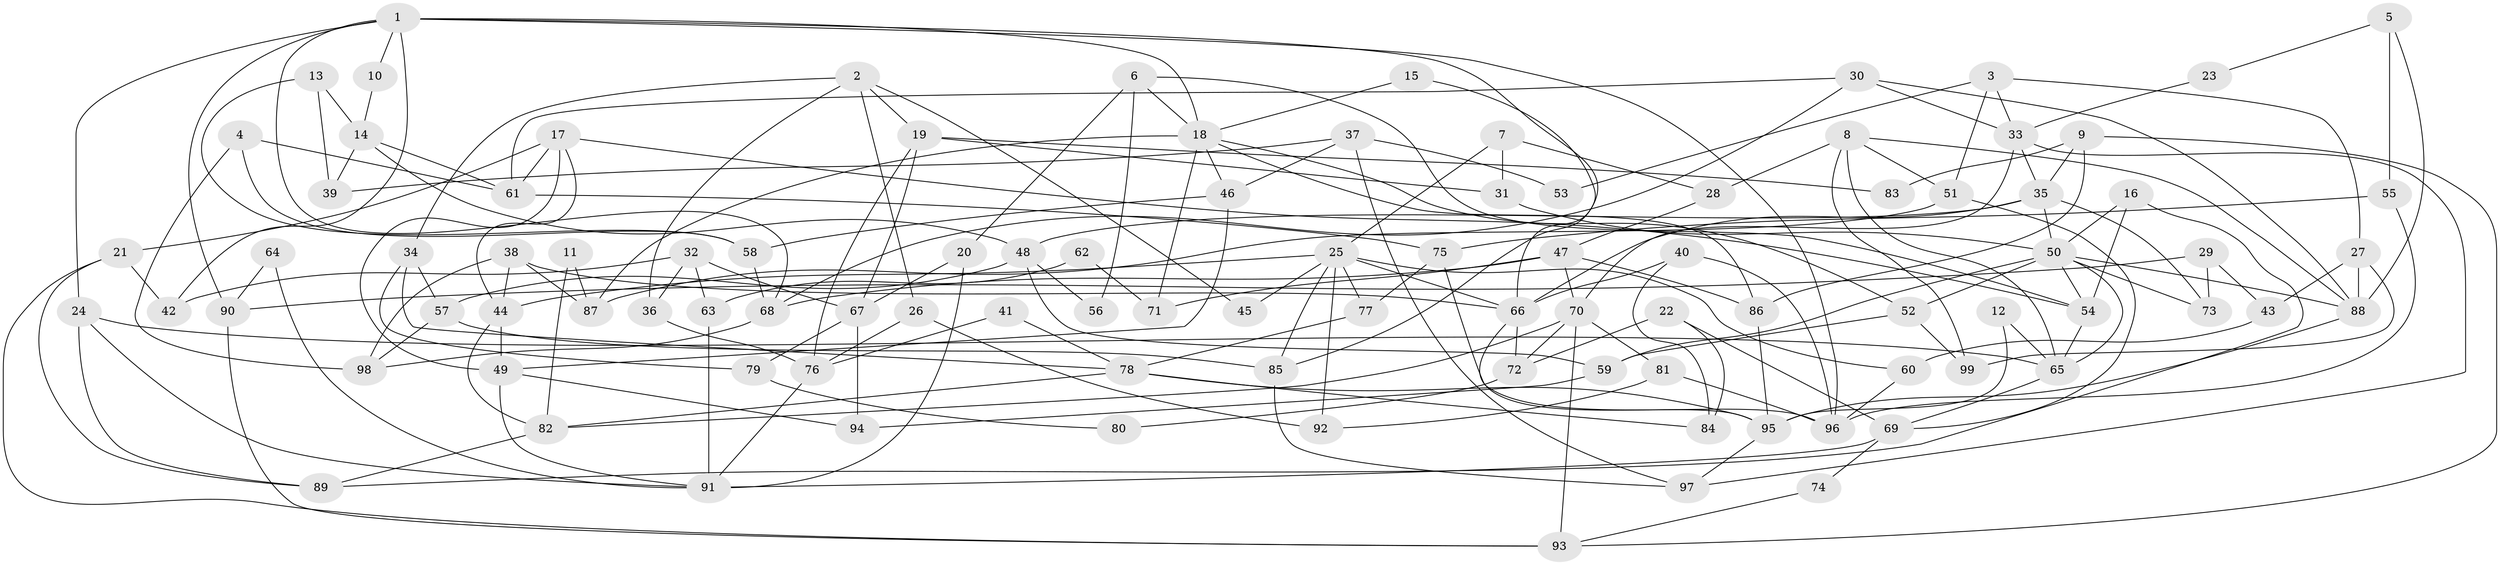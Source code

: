 // coarse degree distribution, {10: 0.04081632653061224, 8: 0.10204081632653061, 4: 0.1836734693877551, 7: 0.10204081632653061, 3: 0.16326530612244897, 9: 0.061224489795918366, 2: 0.08163265306122448, 5: 0.10204081632653061, 6: 0.12244897959183673, 17: 0.02040816326530612, 12: 0.02040816326530612}
// Generated by graph-tools (version 1.1) at 2025/18/03/04/25 18:18:48]
// undirected, 99 vertices, 198 edges
graph export_dot {
graph [start="1"]
  node [color=gray90,style=filled];
  1;
  2;
  3;
  4;
  5;
  6;
  7;
  8;
  9;
  10;
  11;
  12;
  13;
  14;
  15;
  16;
  17;
  18;
  19;
  20;
  21;
  22;
  23;
  24;
  25;
  26;
  27;
  28;
  29;
  30;
  31;
  32;
  33;
  34;
  35;
  36;
  37;
  38;
  39;
  40;
  41;
  42;
  43;
  44;
  45;
  46;
  47;
  48;
  49;
  50;
  51;
  52;
  53;
  54;
  55;
  56;
  57;
  58;
  59;
  60;
  61;
  62;
  63;
  64;
  65;
  66;
  67;
  68;
  69;
  70;
  71;
  72;
  73;
  74;
  75;
  76;
  77;
  78;
  79;
  80;
  81;
  82;
  83;
  84;
  85;
  86;
  87;
  88;
  89;
  90;
  91;
  92;
  93;
  94;
  95;
  96;
  97;
  98;
  99;
  1 -- 85;
  1 -- 24;
  1 -- 10;
  1 -- 18;
  1 -- 42;
  1 -- 68;
  1 -- 90;
  1 -- 96;
  2 -- 34;
  2 -- 26;
  2 -- 19;
  2 -- 36;
  2 -- 45;
  3 -- 33;
  3 -- 51;
  3 -- 27;
  3 -- 53;
  4 -- 61;
  4 -- 98;
  4 -- 58;
  5 -- 88;
  5 -- 55;
  5 -- 23;
  6 -- 18;
  6 -- 54;
  6 -- 20;
  6 -- 56;
  7 -- 25;
  7 -- 31;
  7 -- 28;
  8 -- 65;
  8 -- 99;
  8 -- 28;
  8 -- 51;
  8 -- 88;
  9 -- 35;
  9 -- 86;
  9 -- 83;
  9 -- 93;
  10 -- 14;
  11 -- 82;
  11 -- 87;
  12 -- 95;
  12 -- 65;
  13 -- 58;
  13 -- 39;
  13 -- 14;
  14 -- 61;
  14 -- 39;
  14 -- 48;
  15 -- 18;
  15 -- 66;
  16 -- 50;
  16 -- 89;
  16 -- 54;
  17 -- 44;
  17 -- 54;
  17 -- 21;
  17 -- 49;
  17 -- 61;
  18 -- 86;
  18 -- 46;
  18 -- 52;
  18 -- 71;
  18 -- 87;
  19 -- 67;
  19 -- 31;
  19 -- 76;
  19 -- 83;
  20 -- 91;
  20 -- 67;
  21 -- 42;
  21 -- 89;
  21 -- 93;
  22 -- 72;
  22 -- 69;
  22 -- 84;
  23 -- 33;
  24 -- 65;
  24 -- 89;
  24 -- 91;
  25 -- 44;
  25 -- 85;
  25 -- 45;
  25 -- 60;
  25 -- 66;
  25 -- 77;
  25 -- 92;
  26 -- 76;
  26 -- 92;
  27 -- 43;
  27 -- 88;
  27 -- 99;
  28 -- 47;
  29 -- 90;
  29 -- 73;
  29 -- 43;
  30 -- 68;
  30 -- 88;
  30 -- 33;
  30 -- 61;
  31 -- 50;
  32 -- 67;
  32 -- 36;
  32 -- 42;
  32 -- 63;
  33 -- 35;
  33 -- 70;
  33 -- 97;
  34 -- 57;
  34 -- 78;
  34 -- 79;
  35 -- 50;
  35 -- 66;
  35 -- 48;
  35 -- 73;
  36 -- 76;
  37 -- 46;
  37 -- 97;
  37 -- 39;
  37 -- 53;
  38 -- 66;
  38 -- 87;
  38 -- 44;
  38 -- 98;
  40 -- 66;
  40 -- 84;
  40 -- 96;
  41 -- 78;
  41 -- 76;
  43 -- 60;
  44 -- 49;
  44 -- 82;
  46 -- 58;
  46 -- 49;
  47 -- 70;
  47 -- 68;
  47 -- 71;
  47 -- 86;
  48 -- 56;
  48 -- 57;
  48 -- 59;
  49 -- 91;
  49 -- 94;
  50 -- 88;
  50 -- 59;
  50 -- 52;
  50 -- 54;
  50 -- 65;
  50 -- 73;
  51 -- 69;
  51 -- 87;
  52 -- 59;
  52 -- 99;
  54 -- 65;
  55 -- 75;
  55 -- 96;
  57 -- 98;
  57 -- 85;
  58 -- 68;
  59 -- 94;
  60 -- 96;
  61 -- 75;
  62 -- 63;
  62 -- 71;
  63 -- 91;
  64 -- 91;
  64 -- 90;
  65 -- 69;
  66 -- 95;
  66 -- 72;
  67 -- 94;
  67 -- 79;
  68 -- 98;
  69 -- 91;
  69 -- 74;
  70 -- 93;
  70 -- 72;
  70 -- 81;
  70 -- 82;
  72 -- 80;
  74 -- 93;
  75 -- 96;
  75 -- 77;
  76 -- 91;
  77 -- 78;
  78 -- 82;
  78 -- 84;
  78 -- 95;
  79 -- 80;
  81 -- 96;
  81 -- 92;
  82 -- 89;
  85 -- 97;
  86 -- 95;
  88 -- 95;
  90 -- 93;
  95 -- 97;
}
